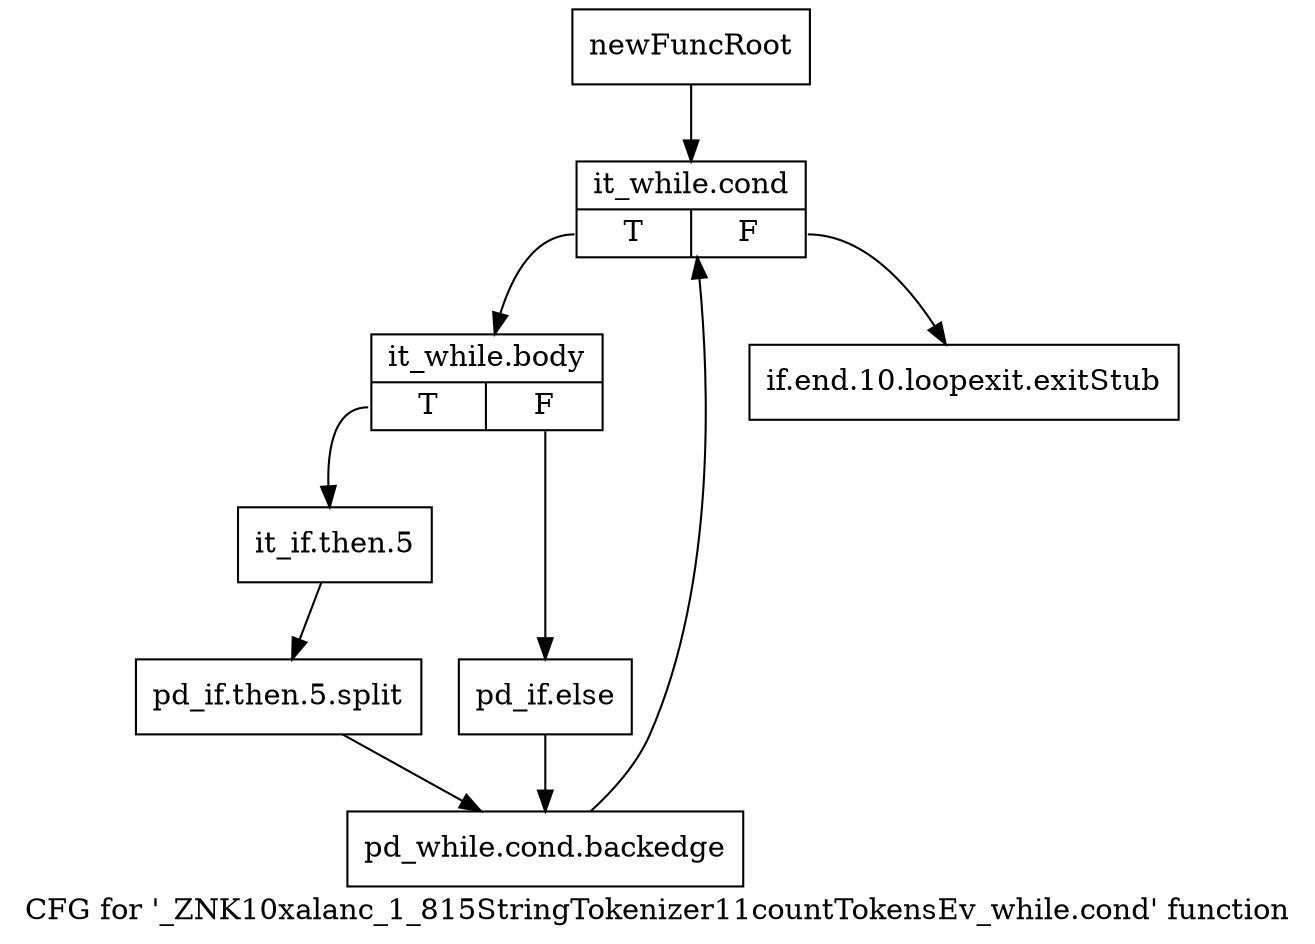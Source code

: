 digraph "CFG for '_ZNK10xalanc_1_815StringTokenizer11countTokensEv_while.cond' function" {
	label="CFG for '_ZNK10xalanc_1_815StringTokenizer11countTokensEv_while.cond' function";

	Node0x9d57ff0 [shape=record,label="{newFuncRoot}"];
	Node0x9d57ff0 -> Node0x9d61820;
	Node0x9d617d0 [shape=record,label="{if.end.10.loopexit.exitStub}"];
	Node0x9d61820 [shape=record,label="{it_while.cond|{<s0>T|<s1>F}}"];
	Node0x9d61820:s0 -> Node0x9d61870;
	Node0x9d61820:s1 -> Node0x9d617d0;
	Node0x9d61870 [shape=record,label="{it_while.body|{<s0>T|<s1>F}}"];
	Node0x9d61870:s0 -> Node0x9d61910;
	Node0x9d61870:s1 -> Node0x9d618c0;
	Node0x9d618c0 [shape=record,label="{pd_if.else}"];
	Node0x9d618c0 -> Node0x9d61960;
	Node0x9d61910 [shape=record,label="{it_if.then.5}"];
	Node0x9d61910 -> Node0xd0181d0;
	Node0xd0181d0 [shape=record,label="{pd_if.then.5.split}"];
	Node0xd0181d0 -> Node0x9d61960;
	Node0x9d61960 [shape=record,label="{pd_while.cond.backedge}"];
	Node0x9d61960 -> Node0x9d61820;
}
